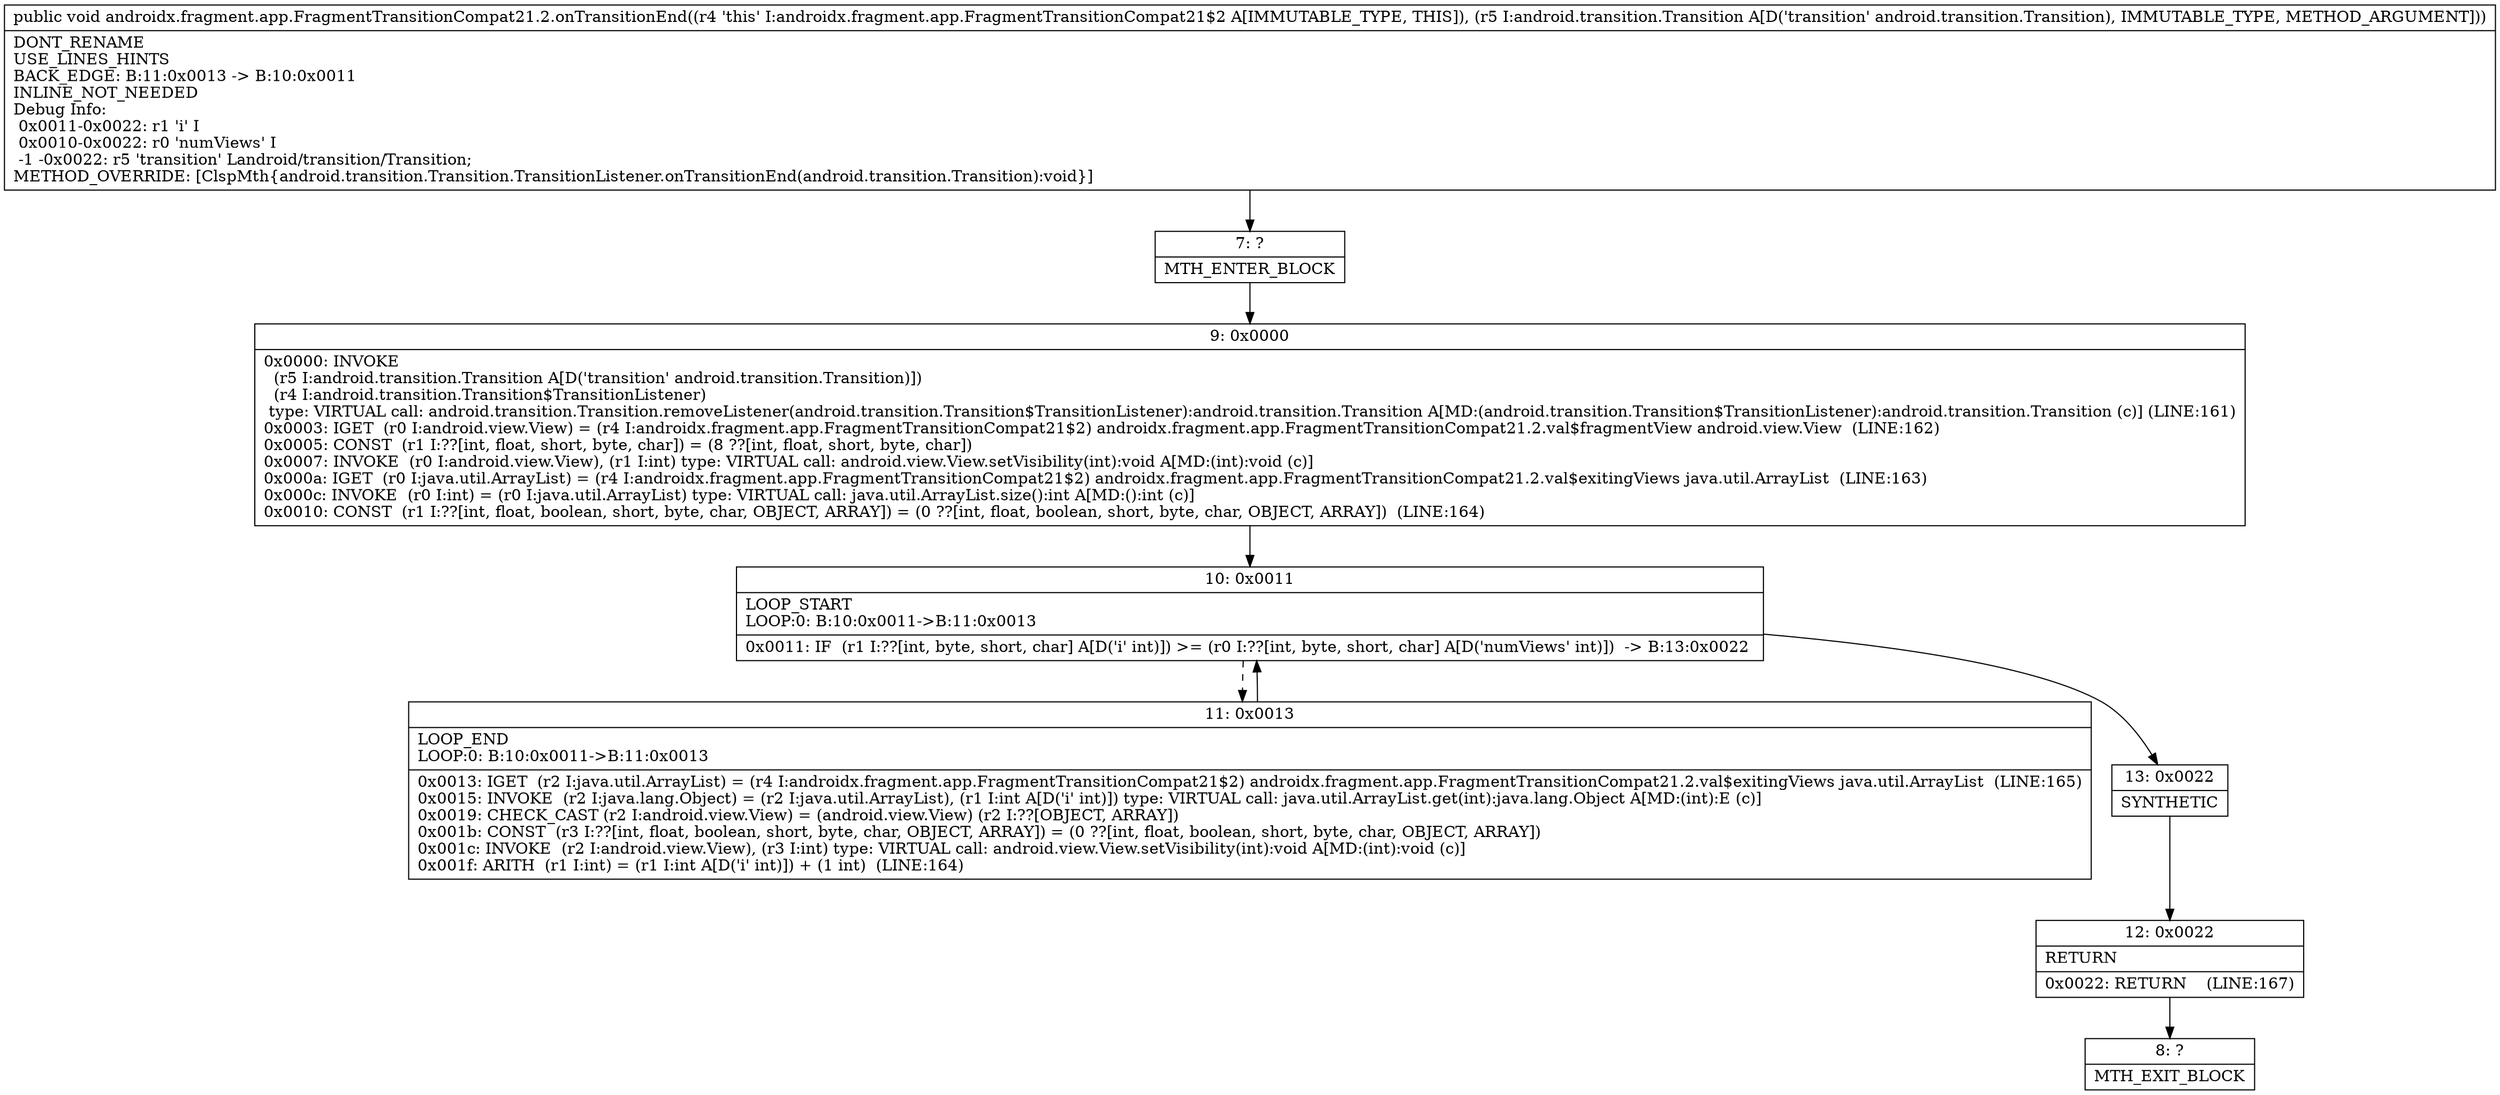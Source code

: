 digraph "CFG forandroidx.fragment.app.FragmentTransitionCompat21.2.onTransitionEnd(Landroid\/transition\/Transition;)V" {
Node_7 [shape=record,label="{7\:\ ?|MTH_ENTER_BLOCK\l}"];
Node_9 [shape=record,label="{9\:\ 0x0000|0x0000: INVOKE  \l  (r5 I:android.transition.Transition A[D('transition' android.transition.Transition)])\l  (r4 I:android.transition.Transition$TransitionListener)\l type: VIRTUAL call: android.transition.Transition.removeListener(android.transition.Transition$TransitionListener):android.transition.Transition A[MD:(android.transition.Transition$TransitionListener):android.transition.Transition (c)] (LINE:161)\l0x0003: IGET  (r0 I:android.view.View) = (r4 I:androidx.fragment.app.FragmentTransitionCompat21$2) androidx.fragment.app.FragmentTransitionCompat21.2.val$fragmentView android.view.View  (LINE:162)\l0x0005: CONST  (r1 I:??[int, float, short, byte, char]) = (8 ??[int, float, short, byte, char]) \l0x0007: INVOKE  (r0 I:android.view.View), (r1 I:int) type: VIRTUAL call: android.view.View.setVisibility(int):void A[MD:(int):void (c)]\l0x000a: IGET  (r0 I:java.util.ArrayList) = (r4 I:androidx.fragment.app.FragmentTransitionCompat21$2) androidx.fragment.app.FragmentTransitionCompat21.2.val$exitingViews java.util.ArrayList  (LINE:163)\l0x000c: INVOKE  (r0 I:int) = (r0 I:java.util.ArrayList) type: VIRTUAL call: java.util.ArrayList.size():int A[MD:():int (c)]\l0x0010: CONST  (r1 I:??[int, float, boolean, short, byte, char, OBJECT, ARRAY]) = (0 ??[int, float, boolean, short, byte, char, OBJECT, ARRAY])  (LINE:164)\l}"];
Node_10 [shape=record,label="{10\:\ 0x0011|LOOP_START\lLOOP:0: B:10:0x0011\-\>B:11:0x0013\l|0x0011: IF  (r1 I:??[int, byte, short, char] A[D('i' int)]) \>= (r0 I:??[int, byte, short, char] A[D('numViews' int)])  \-\> B:13:0x0022 \l}"];
Node_11 [shape=record,label="{11\:\ 0x0013|LOOP_END\lLOOP:0: B:10:0x0011\-\>B:11:0x0013\l|0x0013: IGET  (r2 I:java.util.ArrayList) = (r4 I:androidx.fragment.app.FragmentTransitionCompat21$2) androidx.fragment.app.FragmentTransitionCompat21.2.val$exitingViews java.util.ArrayList  (LINE:165)\l0x0015: INVOKE  (r2 I:java.lang.Object) = (r2 I:java.util.ArrayList), (r1 I:int A[D('i' int)]) type: VIRTUAL call: java.util.ArrayList.get(int):java.lang.Object A[MD:(int):E (c)]\l0x0019: CHECK_CAST (r2 I:android.view.View) = (android.view.View) (r2 I:??[OBJECT, ARRAY]) \l0x001b: CONST  (r3 I:??[int, float, boolean, short, byte, char, OBJECT, ARRAY]) = (0 ??[int, float, boolean, short, byte, char, OBJECT, ARRAY]) \l0x001c: INVOKE  (r2 I:android.view.View), (r3 I:int) type: VIRTUAL call: android.view.View.setVisibility(int):void A[MD:(int):void (c)]\l0x001f: ARITH  (r1 I:int) = (r1 I:int A[D('i' int)]) + (1 int)  (LINE:164)\l}"];
Node_13 [shape=record,label="{13\:\ 0x0022|SYNTHETIC\l}"];
Node_12 [shape=record,label="{12\:\ 0x0022|RETURN\l|0x0022: RETURN    (LINE:167)\l}"];
Node_8 [shape=record,label="{8\:\ ?|MTH_EXIT_BLOCK\l}"];
MethodNode[shape=record,label="{public void androidx.fragment.app.FragmentTransitionCompat21.2.onTransitionEnd((r4 'this' I:androidx.fragment.app.FragmentTransitionCompat21$2 A[IMMUTABLE_TYPE, THIS]), (r5 I:android.transition.Transition A[D('transition' android.transition.Transition), IMMUTABLE_TYPE, METHOD_ARGUMENT]))  | DONT_RENAME\lUSE_LINES_HINTS\lBACK_EDGE: B:11:0x0013 \-\> B:10:0x0011\lINLINE_NOT_NEEDED\lDebug Info:\l  0x0011\-0x0022: r1 'i' I\l  0x0010\-0x0022: r0 'numViews' I\l  \-1 \-0x0022: r5 'transition' Landroid\/transition\/Transition;\lMETHOD_OVERRIDE: [ClspMth\{android.transition.Transition.TransitionListener.onTransitionEnd(android.transition.Transition):void\}]\l}"];
MethodNode -> Node_7;Node_7 -> Node_9;
Node_9 -> Node_10;
Node_10 -> Node_11[style=dashed];
Node_10 -> Node_13;
Node_11 -> Node_10;
Node_13 -> Node_12;
Node_12 -> Node_8;
}

